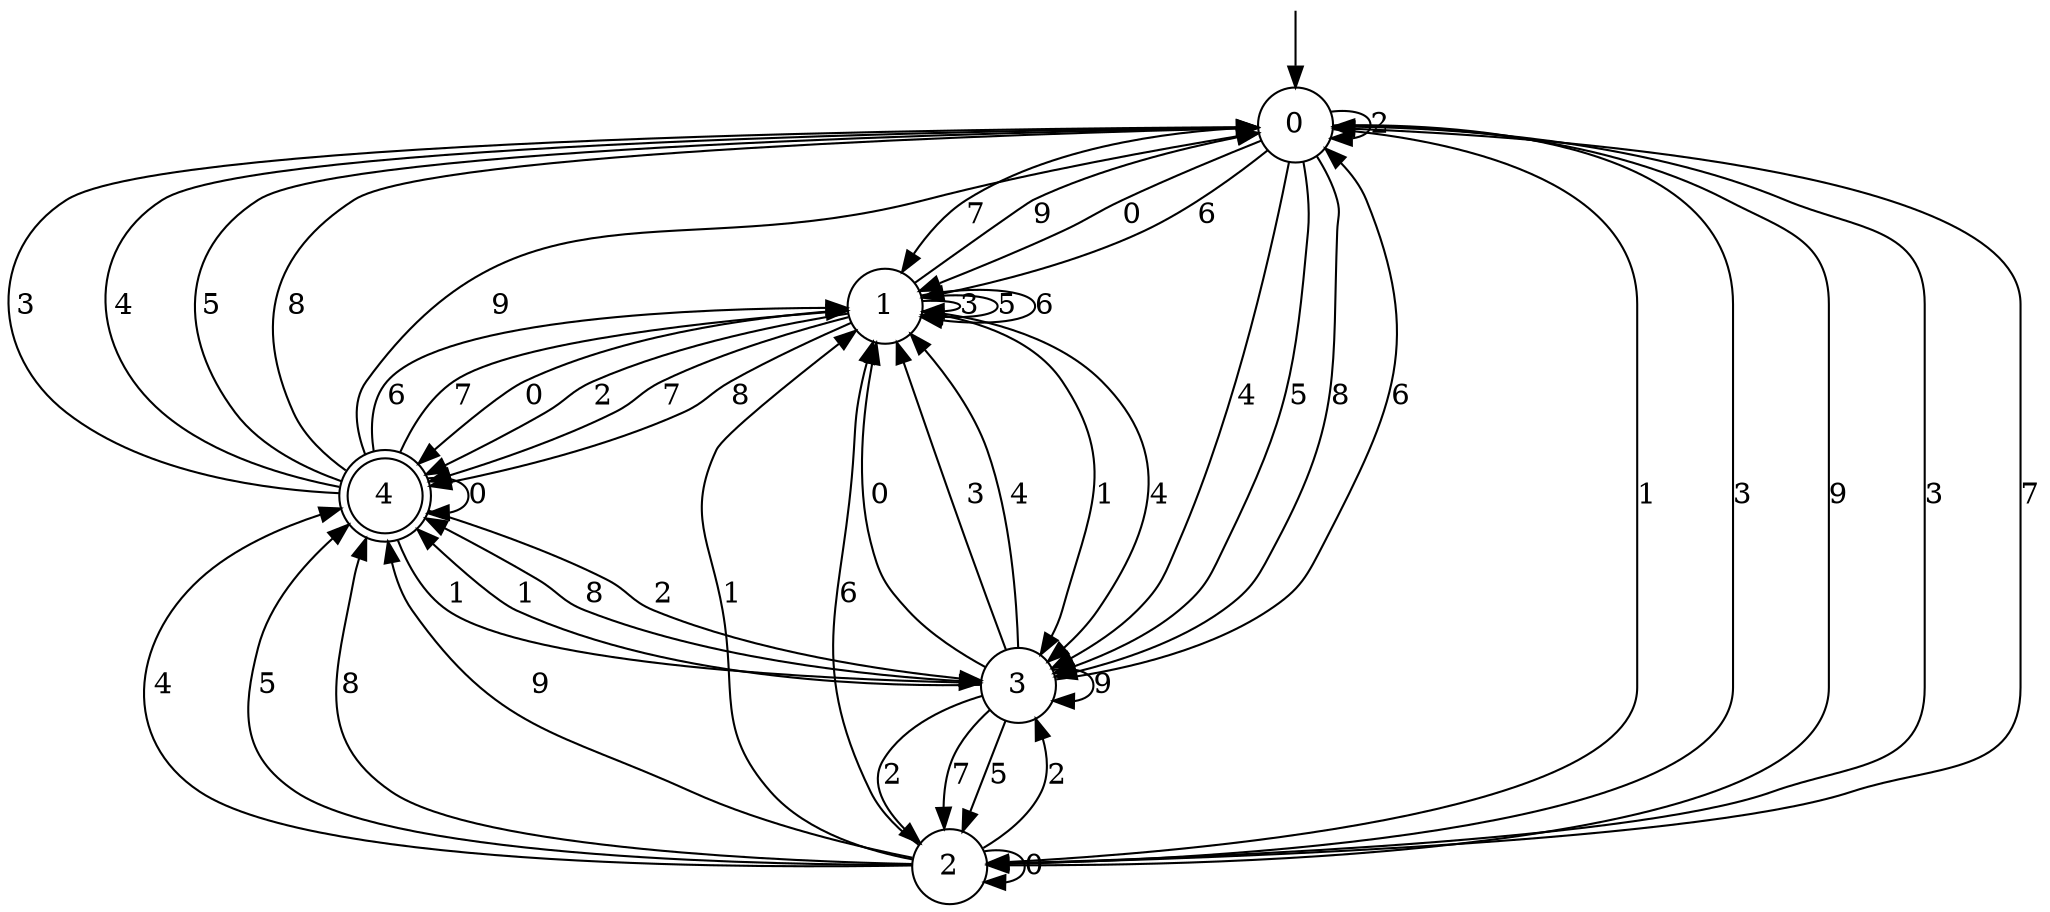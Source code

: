 digraph g {

	s0 [shape="circle" label="0"];
	s1 [shape="circle" label="1"];
	s2 [shape="circle" label="2"];
	s3 [shape="circle" label="3"];
	s4 [shape="doublecircle" label="4"];
	s0 -> s1 [label="0"];
	s0 -> s2 [label="1"];
	s0 -> s0 [label="2"];
	s0 -> s2 [label="3"];
	s0 -> s3 [label="4"];
	s0 -> s3 [label="5"];
	s0 -> s1 [label="6"];
	s0 -> s1 [label="7"];
	s0 -> s3 [label="8"];
	s0 -> s2 [label="9"];
	s1 -> s4 [label="0"];
	s1 -> s3 [label="1"];
	s1 -> s4 [label="2"];
	s1 -> s1 [label="3"];
	s1 -> s3 [label="4"];
	s1 -> s1 [label="5"];
	s1 -> s1 [label="6"];
	s1 -> s4 [label="7"];
	s1 -> s4 [label="8"];
	s1 -> s0 [label="9"];
	s2 -> s2 [label="0"];
	s2 -> s1 [label="1"];
	s2 -> s3 [label="2"];
	s2 -> s0 [label="3"];
	s2 -> s4 [label="4"];
	s2 -> s4 [label="5"];
	s2 -> s1 [label="6"];
	s2 -> s0 [label="7"];
	s2 -> s4 [label="8"];
	s2 -> s4 [label="9"];
	s3 -> s1 [label="0"];
	s3 -> s4 [label="1"];
	s3 -> s2 [label="2"];
	s3 -> s1 [label="3"];
	s3 -> s1 [label="4"];
	s3 -> s2 [label="5"];
	s3 -> s0 [label="6"];
	s3 -> s2 [label="7"];
	s3 -> s4 [label="8"];
	s3 -> s3 [label="9"];
	s4 -> s4 [label="0"];
	s4 -> s3 [label="1"];
	s4 -> s3 [label="2"];
	s4 -> s0 [label="3"];
	s4 -> s0 [label="4"];
	s4 -> s0 [label="5"];
	s4 -> s1 [label="6"];
	s4 -> s1 [label="7"];
	s4 -> s0 [label="8"];
	s4 -> s0 [label="9"];

__start0 [label="" shape="none" width="0" height="0"];
__start0 -> s0;

}
